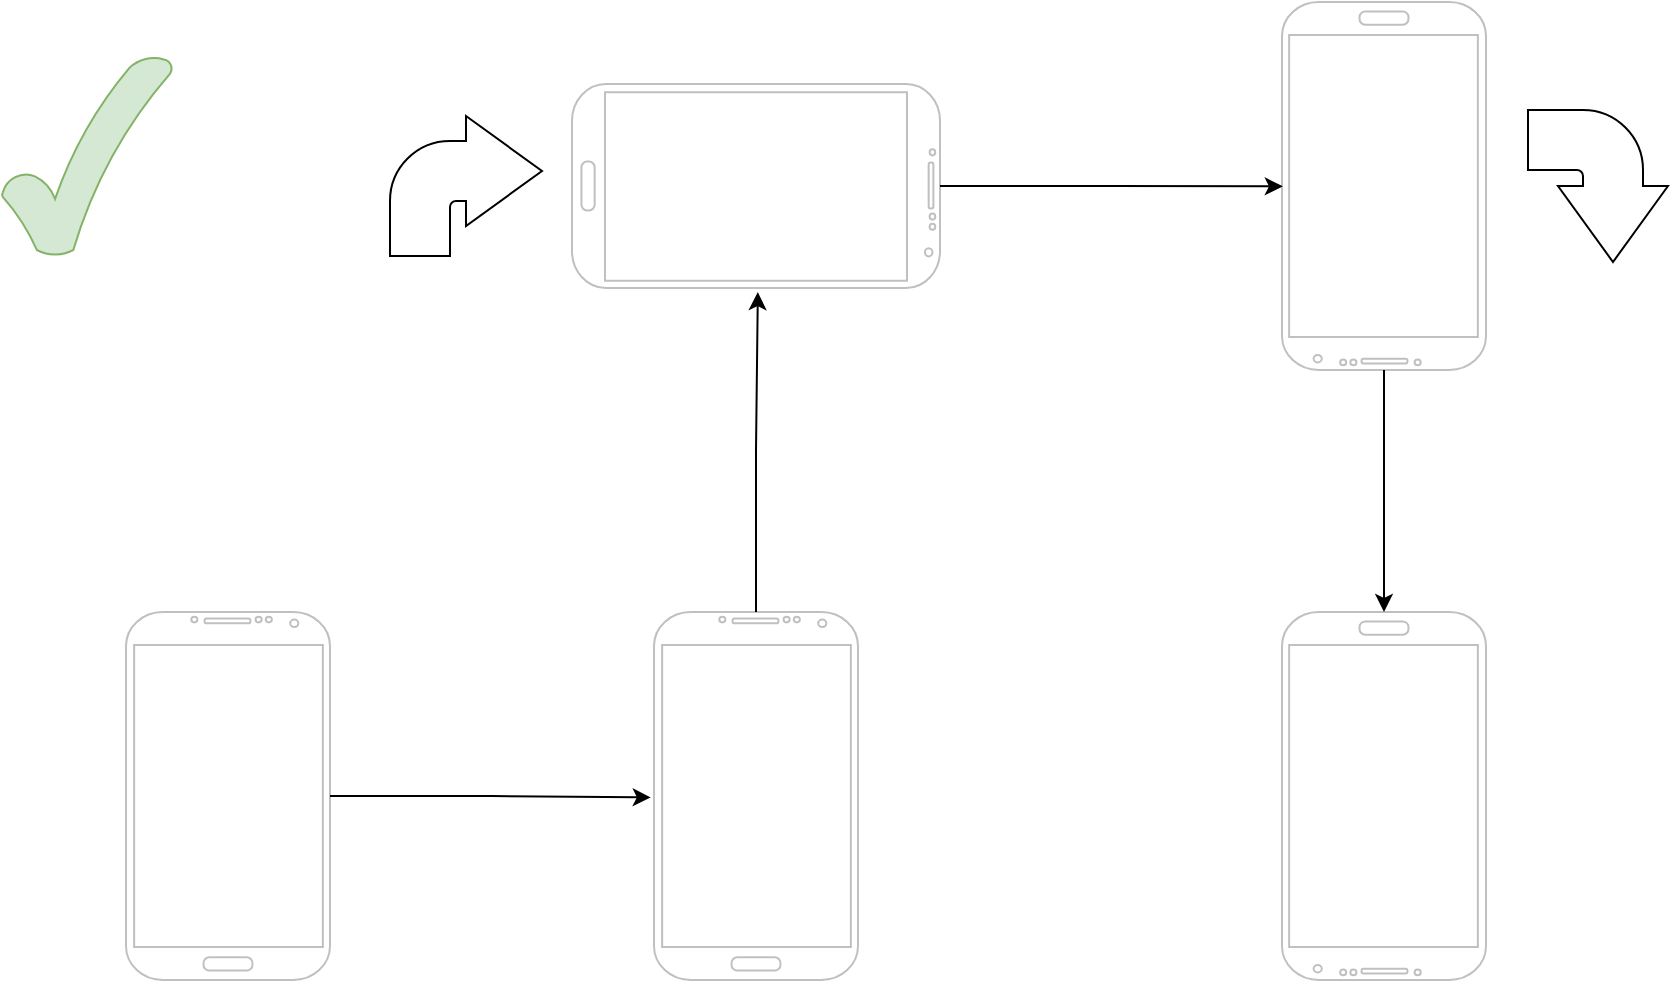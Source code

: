 <mxfile version="24.4.0" type="device">
  <diagram name="Page-1" id="MyyJqvq-qs034QDVL0uh">
    <mxGraphModel dx="1050" dy="621" grid="0" gridSize="10" guides="1" tooltips="1" connect="1" arrows="1" fold="1" page="1" pageScale="1" pageWidth="1100" pageHeight="1700" math="0" shadow="0">
      <root>
        <mxCell id="0" />
        <mxCell id="1" parent="0" />
        <mxCell id="DSnQY2jXoDw1UngwynXP-1" value="" style="verticalLabelPosition=bottom;verticalAlign=top;html=1;shadow=0;dashed=0;strokeWidth=1;shape=mxgraph.android.phone2;strokeColor=#c0c0c0;" vertex="1" parent="1">
          <mxGeometry x="130" y="376" width="102" height="184" as="geometry" />
        </mxCell>
        <mxCell id="DSnQY2jXoDw1UngwynXP-2" value="" style="verticalLabelPosition=bottom;verticalAlign=top;html=1;shadow=0;dashed=0;strokeWidth=1;shape=mxgraph.android.phone2;strokeColor=#c0c0c0;" vertex="1" parent="1">
          <mxGeometry x="394" y="376" width="102" height="184" as="geometry" />
        </mxCell>
        <mxCell id="DSnQY2jXoDw1UngwynXP-3" value="" style="verticalLabelPosition=bottom;verticalAlign=top;html=1;shadow=0;dashed=0;strokeWidth=1;shape=mxgraph.android.phone2;strokeColor=#c0c0c0;rotation=90;" vertex="1" parent="1">
          <mxGeometry x="394" y="71" width="102" height="184" as="geometry" />
        </mxCell>
        <mxCell id="DSnQY2jXoDw1UngwynXP-4" value="" style="verticalLabelPosition=bottom;verticalAlign=top;html=1;shadow=0;dashed=0;strokeWidth=1;shape=mxgraph.android.phone2;strokeColor=#c0c0c0;rotation=-180;" vertex="1" parent="1">
          <mxGeometry x="708" y="71" width="102" height="184" as="geometry" />
        </mxCell>
        <mxCell id="DSnQY2jXoDw1UngwynXP-5" value="" style="verticalLabelPosition=bottom;verticalAlign=top;html=1;shadow=0;dashed=0;strokeWidth=1;shape=mxgraph.android.phone2;strokeColor=#c0c0c0;rotation=-180;" vertex="1" parent="1">
          <mxGeometry x="708" y="376" width="102" height="184" as="geometry" />
        </mxCell>
        <mxCell id="DSnQY2jXoDw1UngwynXP-6" style="edgeStyle=orthogonalEdgeStyle;rounded=0;orthogonalLoop=1;jettySize=auto;html=1;entryX=-0.016;entryY=0.504;entryDx=0;entryDy=0;entryPerimeter=0;" edge="1" parent="1" source="DSnQY2jXoDw1UngwynXP-1" target="DSnQY2jXoDw1UngwynXP-2">
          <mxGeometry relative="1" as="geometry" />
        </mxCell>
        <mxCell id="DSnQY2jXoDw1UngwynXP-7" style="edgeStyle=orthogonalEdgeStyle;rounded=0;orthogonalLoop=1;jettySize=auto;html=1;entryX=1.02;entryY=0.495;entryDx=0;entryDy=0;entryPerimeter=0;" edge="1" parent="1" source="DSnQY2jXoDw1UngwynXP-2" target="DSnQY2jXoDw1UngwynXP-3">
          <mxGeometry relative="1" as="geometry" />
        </mxCell>
        <mxCell id="DSnQY2jXoDw1UngwynXP-8" style="edgeStyle=orthogonalEdgeStyle;rounded=0;orthogonalLoop=1;jettySize=auto;html=1;entryX=0.996;entryY=0.499;entryDx=0;entryDy=0;entryPerimeter=0;" edge="1" parent="1" source="DSnQY2jXoDw1UngwynXP-3" target="DSnQY2jXoDw1UngwynXP-4">
          <mxGeometry relative="1" as="geometry" />
        </mxCell>
        <mxCell id="DSnQY2jXoDw1UngwynXP-9" style="edgeStyle=orthogonalEdgeStyle;rounded=0;orthogonalLoop=1;jettySize=auto;html=1;entryX=0.5;entryY=1;entryDx=0;entryDy=0;entryPerimeter=0;" edge="1" parent="1" source="DSnQY2jXoDw1UngwynXP-4" target="DSnQY2jXoDw1UngwynXP-5">
          <mxGeometry relative="1" as="geometry" />
        </mxCell>
        <mxCell id="DSnQY2jXoDw1UngwynXP-10" value="" style="html=1;shadow=0;dashed=0;align=center;verticalAlign=middle;shape=mxgraph.arrows2.bendArrow;dy=15;dx=38;notch=0;arrowHead=55;rounded=1;" vertex="1" parent="1">
          <mxGeometry x="262" y="128" width="76" height="70" as="geometry" />
        </mxCell>
        <mxCell id="DSnQY2jXoDw1UngwynXP-11" value="" style="html=1;shadow=0;dashed=0;align=center;verticalAlign=middle;shape=mxgraph.arrows2.bendArrow;dy=15;dx=38;notch=0;arrowHead=55;rounded=1;rotation=90;" vertex="1" parent="1">
          <mxGeometry x="828" y="128" width="76" height="70" as="geometry" />
        </mxCell>
        <mxCell id="DSnQY2jXoDw1UngwynXP-13" value="" style="verticalLabelPosition=bottom;verticalAlign=top;html=1;shape=mxgraph.basic.tick;fillColor=#d5e8d4;strokeColor=#82b366;" vertex="1" parent="1">
          <mxGeometry x="68" y="98" width="85" height="100" as="geometry" />
        </mxCell>
      </root>
    </mxGraphModel>
  </diagram>
</mxfile>
